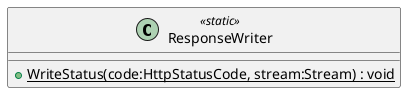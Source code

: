 @startuml
class ResponseWriter <<static>> {
    + {static} WriteStatus(code:HttpStatusCode, stream:Stream) : void
}
@enduml
